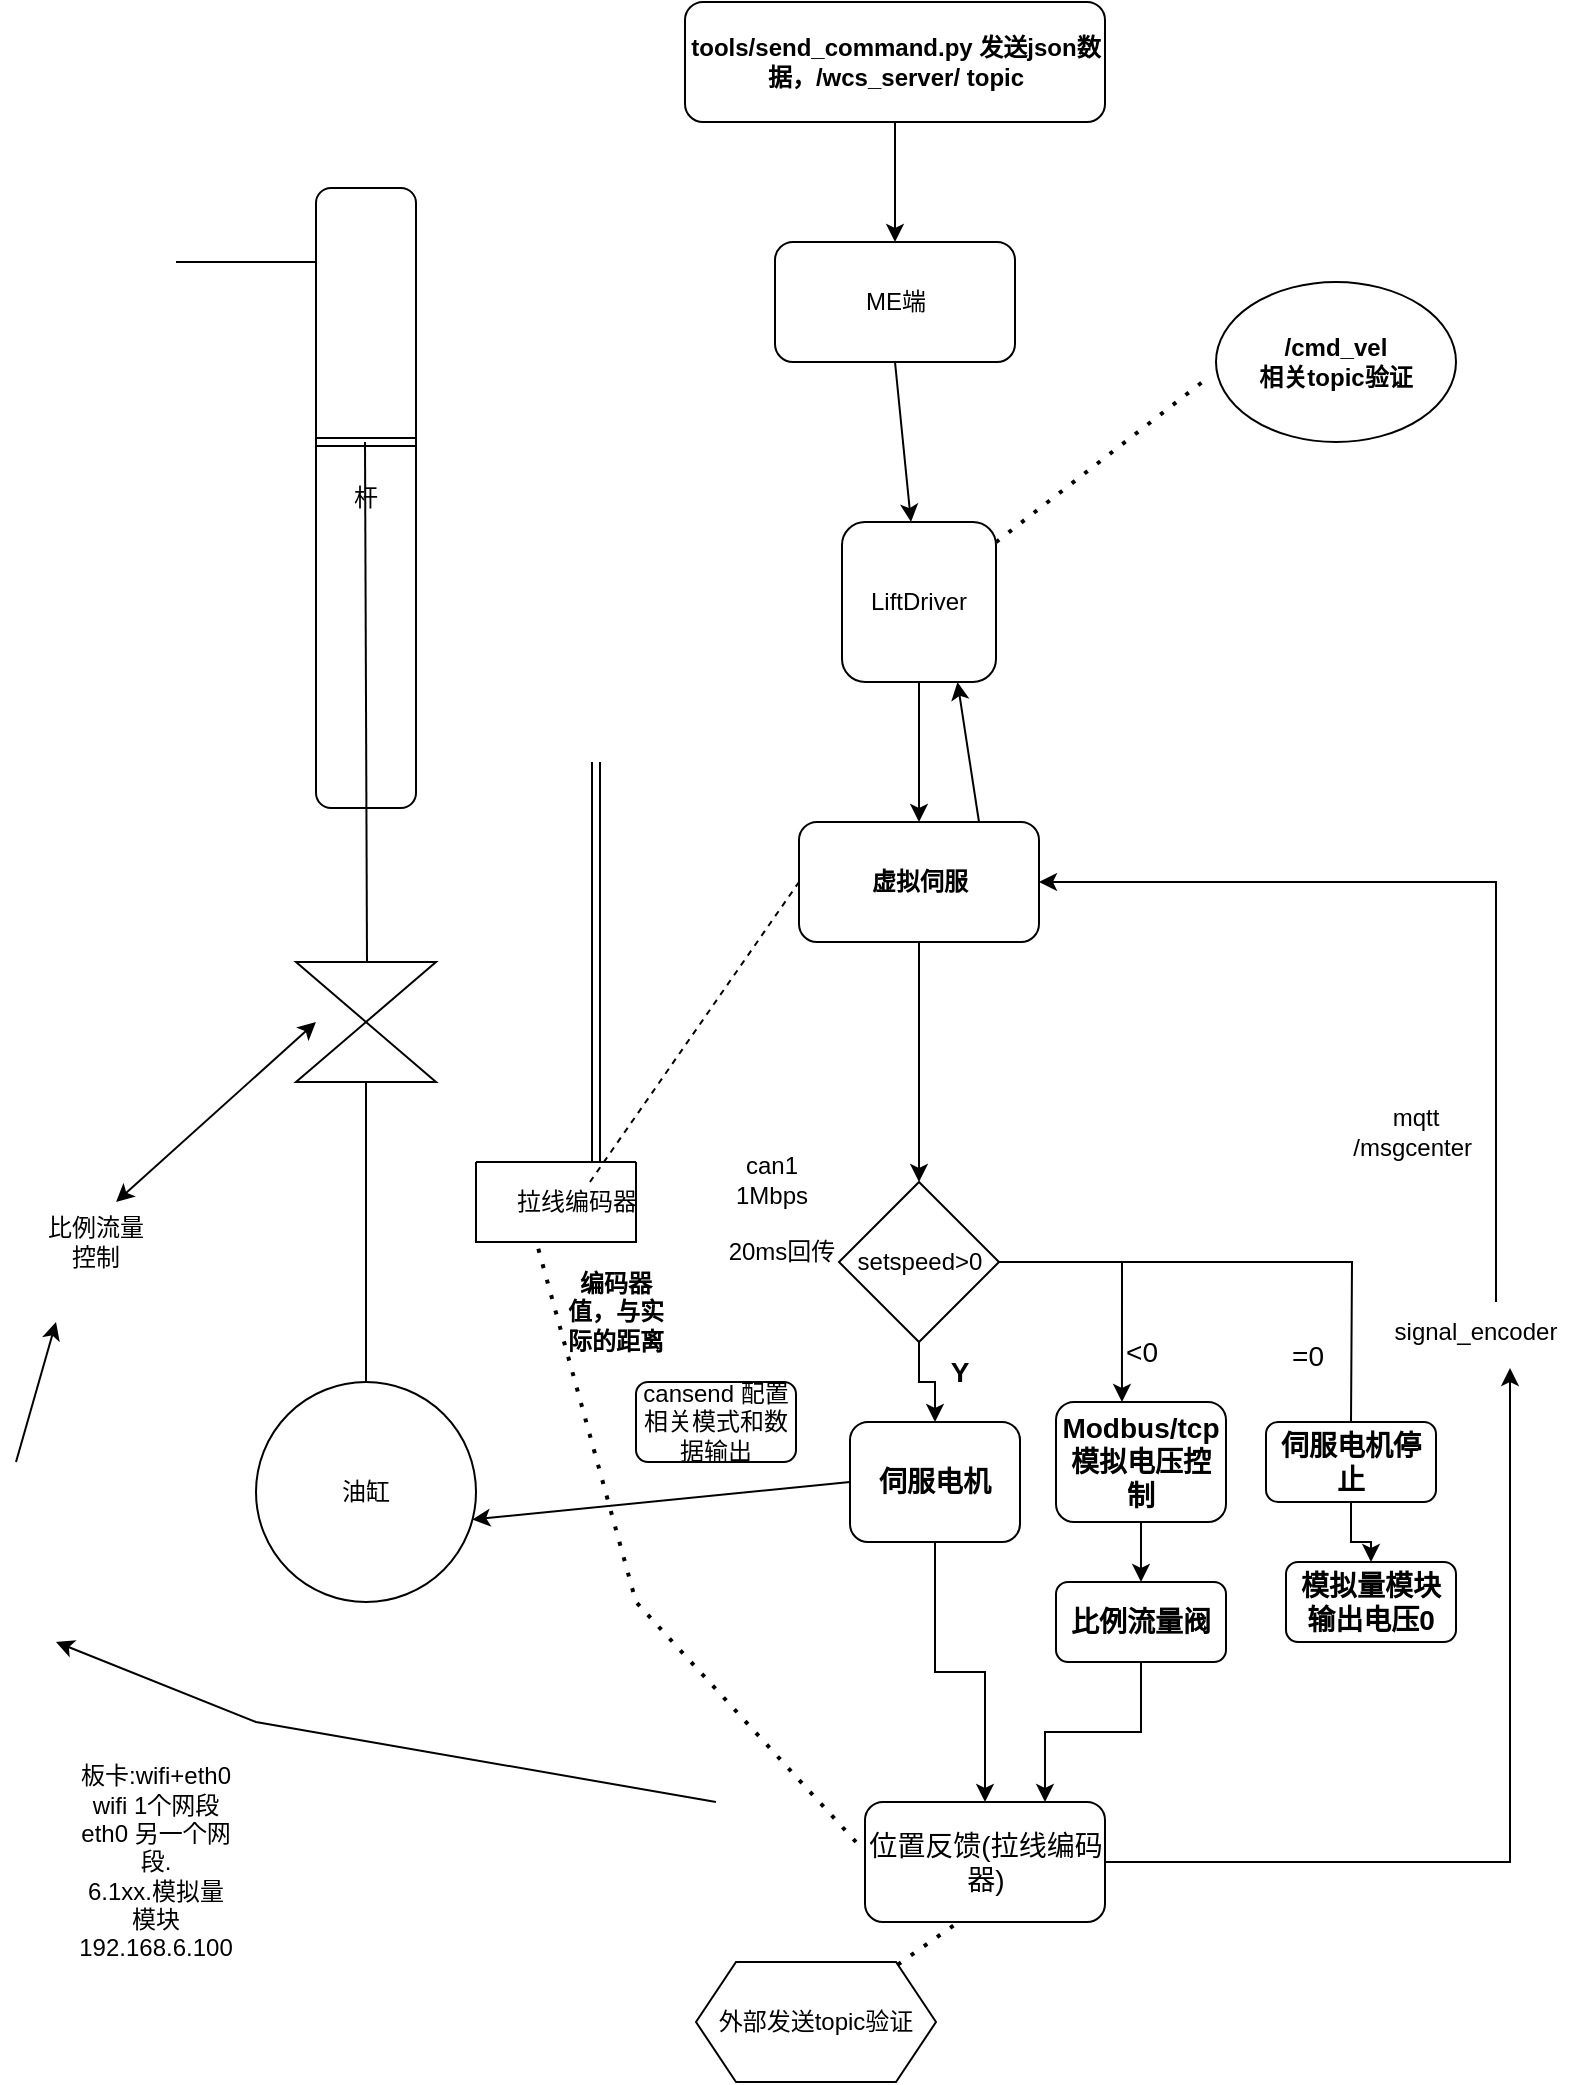 <mxfile version="20.2.0" type="github">
  <diagram id="Uv1PPevyKDhio1jruvgt" name="Page-1">
    <mxGraphModel dx="1350" dy="773" grid="1" gridSize="10" guides="1" tooltips="1" connect="1" arrows="1" fold="1" page="1" pageScale="1" pageWidth="850" pageHeight="1100" math="0" shadow="0">
      <root>
        <mxCell id="0" />
        <mxCell id="1" parent="0" />
        <mxCell id="BvXIC0Oa_9aoLFbftnIB-10" style="edgeStyle=orthogonalEdgeStyle;rounded=0;orthogonalLoop=1;jettySize=auto;html=1;exitX=0.5;exitY=1;exitDx=0;exitDy=0;entryX=0.5;entryY=0;entryDx=0;entryDy=0;fontSize=14;" parent="1" source="ZdjtLYGXI-j0EzLjHC-S-1" target="5yJCihV8kMHdl1GdPkC9-1" edge="1">
          <mxGeometry relative="1" as="geometry" />
        </mxCell>
        <mxCell id="ZdjtLYGXI-j0EzLjHC-S-1" value="&lt;b&gt;虚拟伺服&lt;/b&gt;" style="rounded=1;whiteSpace=wrap;html=1;" parent="1" vertex="1">
          <mxGeometry x="451.5" y="460" width="120" height="60" as="geometry" />
        </mxCell>
        <mxCell id="ZdjtLYGXI-j0EzLjHC-S-2" value="杆" style="rounded=1;whiteSpace=wrap;html=1;" parent="1" vertex="1">
          <mxGeometry x="210" y="143" width="50" height="310" as="geometry" />
        </mxCell>
        <mxCell id="ZdjtLYGXI-j0EzLjHC-S-4" value="" style="endArrow=none;html=1;rounded=0;" parent="1" edge="1">
          <mxGeometry width="50" height="50" relative="1" as="geometry">
            <mxPoint x="235.5" y="530" as="sourcePoint" />
            <mxPoint x="234.5" y="270" as="targetPoint" />
          </mxGeometry>
        </mxCell>
        <mxCell id="ZdjtLYGXI-j0EzLjHC-S-5" value="" style="shape=collate;whiteSpace=wrap;html=1;" parent="1" vertex="1">
          <mxGeometry x="200" y="530" width="70" height="60" as="geometry" />
        </mxCell>
        <mxCell id="ZdjtLYGXI-j0EzLjHC-S-6" value="" style="endArrow=none;html=1;rounded=0;entryX=0.5;entryY=1;entryDx=0;entryDy=0;" parent="1" target="ZdjtLYGXI-j0EzLjHC-S-5" edge="1">
          <mxGeometry width="50" height="50" relative="1" as="geometry">
            <mxPoint x="235" y="740" as="sourcePoint" />
            <mxPoint x="280" y="590" as="targetPoint" />
          </mxGeometry>
        </mxCell>
        <mxCell id="ZdjtLYGXI-j0EzLjHC-S-7" value="油缸" style="ellipse;whiteSpace=wrap;html=1;aspect=fixed;" parent="1" vertex="1">
          <mxGeometry x="180" y="740" width="110" height="110" as="geometry" />
        </mxCell>
        <mxCell id="ZdjtLYGXI-j0EzLjHC-S-8" value="" style="swimlane;startSize=0;" parent="1" vertex="1">
          <mxGeometry x="290" y="630" width="80" height="40" as="geometry" />
        </mxCell>
        <mxCell id="ZdjtLYGXI-j0EzLjHC-S-9" value="" style="shape=link;html=1;rounded=0;" parent="1" edge="1">
          <mxGeometry width="100" relative="1" as="geometry">
            <mxPoint x="210" y="270" as="sourcePoint" />
            <mxPoint x="260" y="270" as="targetPoint" />
          </mxGeometry>
        </mxCell>
        <mxCell id="ZdjtLYGXI-j0EzLjHC-S-10" value="" style="shape=link;html=1;rounded=0;entryX=0.75;entryY=0;entryDx=0;entryDy=0;" parent="1" target="ZdjtLYGXI-j0EzLjHC-S-8" edge="1">
          <mxGeometry width="100" relative="1" as="geometry">
            <mxPoint x="350" y="430" as="sourcePoint" />
            <mxPoint x="450" y="530" as="targetPoint" />
          </mxGeometry>
        </mxCell>
        <mxCell id="ZdjtLYGXI-j0EzLjHC-S-11" value="拉线编码器" style="text;html=1;align=center;verticalAlign=middle;resizable=0;points=[];autosize=1;strokeColor=none;fillColor=none;" parent="1" vertex="1">
          <mxGeometry x="300" y="640" width="80" height="20" as="geometry" />
        </mxCell>
        <mxCell id="ZdjtLYGXI-j0EzLjHC-S-13" value="ME端" style="rounded=1;whiteSpace=wrap;html=1;" parent="1" vertex="1">
          <mxGeometry x="439.5" y="170" width="120" height="60" as="geometry" />
        </mxCell>
        <mxCell id="ZdjtLYGXI-j0EzLjHC-S-15" value="can1 1Mbps" style="text;html=1;strokeColor=none;fillColor=none;align=center;verticalAlign=middle;whiteSpace=wrap;rounded=0;" parent="1" vertex="1">
          <mxGeometry x="408" y="624" width="60" height="30" as="geometry" />
        </mxCell>
        <mxCell id="ZdjtLYGXI-j0EzLjHC-S-16" value="比例流量控制" style="text;html=1;strokeColor=none;fillColor=none;align=center;verticalAlign=middle;whiteSpace=wrap;rounded=0;" parent="1" vertex="1">
          <mxGeometry x="70" y="640" width="60" height="60" as="geometry" />
        </mxCell>
        <mxCell id="ZdjtLYGXI-j0EzLjHC-S-17" value="" style="endArrow=classic;startArrow=classic;html=1;rounded=0;" parent="1" edge="1">
          <mxGeometry width="50" height="50" relative="1" as="geometry">
            <mxPoint x="110" y="650" as="sourcePoint" />
            <mxPoint x="210" y="560" as="targetPoint" />
          </mxGeometry>
        </mxCell>
        <mxCell id="ZdjtLYGXI-j0EzLjHC-S-18" value="mqtt /msgcenter&amp;nbsp;" style="text;html=1;strokeColor=none;fillColor=none;align=center;verticalAlign=middle;whiteSpace=wrap;rounded=0;" parent="1" vertex="1">
          <mxGeometry x="730" y="600" width="60" height="30" as="geometry" />
        </mxCell>
        <mxCell id="ZdjtLYGXI-j0EzLjHC-S-22" value="" style="endArrow=classic;html=1;rounded=0;" parent="1" edge="1">
          <mxGeometry width="50" height="50" relative="1" as="geometry">
            <mxPoint x="410" y="950" as="sourcePoint" />
            <mxPoint x="80" y="870" as="targetPoint" />
            <Array as="points">
              <mxPoint x="180" y="910" />
            </Array>
          </mxGeometry>
        </mxCell>
        <mxCell id="ZdjtLYGXI-j0EzLjHC-S-23" value="&lt;b&gt;编码器值，与实际的距离&lt;/b&gt;" style="text;html=1;strokeColor=none;fillColor=none;align=center;verticalAlign=middle;whiteSpace=wrap;rounded=0;" parent="1" vertex="1">
          <mxGeometry x="330" y="690" width="60" height="30" as="geometry" />
        </mxCell>
        <mxCell id="ZdjtLYGXI-j0EzLjHC-S-24" value="cansend 配置相关模式和数据输出" style="rounded=1;whiteSpace=wrap;html=1;" parent="1" vertex="1">
          <mxGeometry x="370" y="740" width="80" height="40" as="geometry" />
        </mxCell>
        <mxCell id="ZdjtLYGXI-j0EzLjHC-S-25" value="" style="endArrow=none;html=1;rounded=0;" parent="1" edge="1">
          <mxGeometry width="50" height="50" relative="1" as="geometry">
            <mxPoint x="140" y="180" as="sourcePoint" />
            <mxPoint x="210" y="180" as="targetPoint" />
          </mxGeometry>
        </mxCell>
        <mxCell id="ZdjtLYGXI-j0EzLjHC-S-28" value="" style="endArrow=classic;html=1;rounded=0;" parent="1" edge="1">
          <mxGeometry width="50" height="50" relative="1" as="geometry">
            <mxPoint x="60" y="780" as="sourcePoint" />
            <mxPoint x="80" y="710" as="targetPoint" />
          </mxGeometry>
        </mxCell>
        <mxCell id="BvXIC0Oa_9aoLFbftnIB-11" style="edgeStyle=orthogonalEdgeStyle;rounded=0;orthogonalLoop=1;jettySize=auto;html=1;exitX=1;exitY=0.5;exitDx=0;exitDy=0;fontSize=14;" parent="1" source="ZdjtLYGXI-j0EzLjHC-S-29" target="ZdjtLYGXI-j0EzLjHC-S-1" edge="1">
          <mxGeometry relative="1" as="geometry" />
        </mxCell>
        <mxCell id="ZdjtLYGXI-j0EzLjHC-S-29" value="LiftDriver" style="rounded=1;whiteSpace=wrap;html=1;direction=south;" parent="1" vertex="1">
          <mxGeometry x="473" y="310" width="77" height="80" as="geometry" />
        </mxCell>
        <mxCell id="ZdjtLYGXI-j0EzLjHC-S-31" value="外部发送topic验证" style="shape=hexagon;perimeter=hexagonPerimeter2;whiteSpace=wrap;html=1;fixedSize=1;" parent="1" vertex="1">
          <mxGeometry x="400" y="1030" width="120" height="60" as="geometry" />
        </mxCell>
        <mxCell id="ZdjtLYGXI-j0EzLjHC-S-32" value="" style="endArrow=none;dashed=1;html=1;dashPattern=1 3;strokeWidth=2;rounded=0;entryX=0.5;entryY=1;entryDx=0;entryDy=0;" parent="1" source="ZdjtLYGXI-j0EzLjHC-S-31" edge="1">
          <mxGeometry width="50" height="50" relative="1" as="geometry">
            <mxPoint x="730" y="940" as="sourcePoint" />
            <mxPoint x="602.5" y="960" as="targetPoint" />
          </mxGeometry>
        </mxCell>
        <mxCell id="ZdjtLYGXI-j0EzLjHC-S-33" value="" style="endArrow=classic;html=1;rounded=0;exitX=0.5;exitY=1;exitDx=0;exitDy=0;" parent="1" source="ZdjtLYGXI-j0EzLjHC-S-13" target="ZdjtLYGXI-j0EzLjHC-S-29" edge="1">
          <mxGeometry width="50" height="50" relative="1" as="geometry">
            <mxPoint x="400" y="370" as="sourcePoint" />
            <mxPoint x="450" y="320" as="targetPoint" />
          </mxGeometry>
        </mxCell>
        <mxCell id="ZdjtLYGXI-j0EzLjHC-S-34" value="20ms回传" style="text;html=1;strokeColor=none;fillColor=none;align=center;verticalAlign=middle;whiteSpace=wrap;rounded=0;" parent="1" vertex="1">
          <mxGeometry x="413" y="660" width="60" height="30" as="geometry" />
        </mxCell>
        <mxCell id="BvXIC0Oa_9aoLFbftnIB-9" style="edgeStyle=orthogonalEdgeStyle;rounded=0;orthogonalLoop=1;jettySize=auto;html=1;entryX=1;entryY=0.5;entryDx=0;entryDy=0;fontSize=14;" parent="1" source="ZdjtLYGXI-j0EzLjHC-S-37" target="ZdjtLYGXI-j0EzLjHC-S-1" edge="1">
          <mxGeometry relative="1" as="geometry">
            <Array as="points">
              <mxPoint x="800" y="490" />
            </Array>
          </mxGeometry>
        </mxCell>
        <mxCell id="ZdjtLYGXI-j0EzLjHC-S-37" value="signal_encoder" style="text;html=1;strokeColor=none;fillColor=none;align=center;verticalAlign=middle;whiteSpace=wrap;rounded=0;" parent="1" vertex="1">
          <mxGeometry x="740" y="700" width="100" height="30" as="geometry" />
        </mxCell>
        <mxCell id="bZBwHUKGw5rUKfdNZuir-1" value="&lt;b&gt;/cmd_vel&lt;br&gt;相关topic验证&lt;/b&gt;" style="ellipse;whiteSpace=wrap;html=1;" parent="1" vertex="1">
          <mxGeometry x="660" y="190" width="120" height="80" as="geometry" />
        </mxCell>
        <mxCell id="bZBwHUKGw5rUKfdNZuir-2" value="" style="endArrow=none;dashed=1;html=1;dashPattern=1 3;strokeWidth=2;rounded=0;entryX=-0.025;entryY=0.588;entryDx=0;entryDy=0;entryPerimeter=0;" parent="1" source="ZdjtLYGXI-j0EzLjHC-S-29" target="bZBwHUKGw5rUKfdNZuir-1" edge="1">
          <mxGeometry width="50" height="50" relative="1" as="geometry">
            <mxPoint x="640" y="280" as="sourcePoint" />
            <mxPoint x="690" y="230" as="targetPoint" />
          </mxGeometry>
        </mxCell>
        <mxCell id="jch9uC5gcHZ-2w2xDuGa-2" value="" style="edgeStyle=orthogonalEdgeStyle;rounded=0;orthogonalLoop=1;jettySize=auto;html=1;" parent="1" source="jch9uC5gcHZ-2w2xDuGa-1" target="ZdjtLYGXI-j0EzLjHC-S-13" edge="1">
          <mxGeometry relative="1" as="geometry" />
        </mxCell>
        <mxCell id="jch9uC5gcHZ-2w2xDuGa-1" value="&lt;b&gt;tools/send_command.py 发送json数据，/wcs_server/ topic&lt;/b&gt;" style="rounded=1;whiteSpace=wrap;html=1;" parent="1" vertex="1">
          <mxGeometry x="394.5" y="50" width="210" height="60" as="geometry" />
        </mxCell>
        <mxCell id="jch9uC5gcHZ-2w2xDuGa-6" value="" style="endArrow=classic;html=1;rounded=0;exitX=0.75;exitY=0;exitDx=0;exitDy=0;entryX=1;entryY=0.25;entryDx=0;entryDy=0;" parent="1" source="ZdjtLYGXI-j0EzLjHC-S-1" target="ZdjtLYGXI-j0EzLjHC-S-29" edge="1">
          <mxGeometry width="50" height="50" relative="1" as="geometry">
            <mxPoint x="400" y="480" as="sourcePoint" />
            <mxPoint x="540" y="400" as="targetPoint" />
            <Array as="points" />
          </mxGeometry>
        </mxCell>
        <mxCell id="5yJCihV8kMHdl1GdPkC9-6" style="edgeStyle=orthogonalEdgeStyle;rounded=0;orthogonalLoop=1;jettySize=auto;html=1;exitX=0.5;exitY=1;exitDx=0;exitDy=0;entryX=0.5;entryY=0;entryDx=0;entryDy=0;fontSize=14;" parent="1" source="5yJCihV8kMHdl1GdPkC9-1" target="5yJCihV8kMHdl1GdPkC9-4" edge="1">
          <mxGeometry relative="1" as="geometry" />
        </mxCell>
        <mxCell id="BvXIC0Oa_9aoLFbftnIB-3" style="edgeStyle=orthogonalEdgeStyle;rounded=0;orthogonalLoop=1;jettySize=auto;html=1;exitX=1;exitY=0.5;exitDx=0;exitDy=0;entryX=0.388;entryY=0;entryDx=0;entryDy=0;entryPerimeter=0;fontSize=14;" parent="1" source="5yJCihV8kMHdl1GdPkC9-1" target="BvXIC0Oa_9aoLFbftnIB-1" edge="1">
          <mxGeometry relative="1" as="geometry" />
        </mxCell>
        <mxCell id="5yJCihV8kMHdl1GdPkC9-1" value="setspeed&amp;gt;0" style="rhombus;whiteSpace=wrap;html=1;" parent="1" vertex="1">
          <mxGeometry x="471.5" y="640" width="80" height="80" as="geometry" />
        </mxCell>
        <mxCell id="BvXIC0Oa_9aoLFbftnIB-6" style="edgeStyle=orthogonalEdgeStyle;rounded=0;orthogonalLoop=1;jettySize=auto;html=1;fontSize=14;" parent="1" source="5yJCihV8kMHdl1GdPkC9-4" target="BvXIC0Oa_9aoLFbftnIB-5" edge="1">
          <mxGeometry relative="1" as="geometry" />
        </mxCell>
        <mxCell id="5yJCihV8kMHdl1GdPkC9-4" value="伺服电机" style="rounded=1;whiteSpace=wrap;html=1;fontStyle=1;fontSize=14;" parent="1" vertex="1">
          <mxGeometry x="477" y="760" width="85" height="60" as="geometry" />
        </mxCell>
        <mxCell id="5yJCihV8kMHdl1GdPkC9-7" value="" style="endArrow=classic;html=1;rounded=0;fontSize=14;entryX=0.983;entryY=0.625;entryDx=0;entryDy=0;entryPerimeter=0;exitX=0;exitY=0.5;exitDx=0;exitDy=0;" parent="1" source="5yJCihV8kMHdl1GdPkC9-4" target="ZdjtLYGXI-j0EzLjHC-S-7" edge="1">
          <mxGeometry width="50" height="50" relative="1" as="geometry">
            <mxPoint x="507" y="600" as="sourcePoint" />
            <mxPoint x="340" y="810" as="targetPoint" />
            <Array as="points" />
          </mxGeometry>
        </mxCell>
        <mxCell id="5yJCihV8kMHdl1GdPkC9-10" value="&lt;b&gt;Y&lt;/b&gt;" style="text;html=1;strokeColor=none;fillColor=none;align=center;verticalAlign=middle;whiteSpace=wrap;rounded=0;fontSize=14;" parent="1" vertex="1">
          <mxGeometry x="502" y="720" width="60" height="30" as="geometry" />
        </mxCell>
        <mxCell id="5yJCihV8kMHdl1GdPkC9-11" value="&amp;lt;0" style="text;html=1;strokeColor=none;fillColor=none;align=center;verticalAlign=middle;whiteSpace=wrap;rounded=0;fontSize=14;" parent="1" vertex="1">
          <mxGeometry x="592.5" y="710" width="60" height="30" as="geometry" />
        </mxCell>
        <mxCell id="5yJCihV8kMHdl1GdPkC9-12" value="" style="endArrow=none;dashed=1;html=1;rounded=0;fontSize=14;entryX=0;entryY=0.5;entryDx=0;entryDy=0;" parent="1" source="ZdjtLYGXI-j0EzLjHC-S-11" target="ZdjtLYGXI-j0EzLjHC-S-1" edge="1">
          <mxGeometry width="50" height="50" relative="1" as="geometry">
            <mxPoint x="450" y="720" as="sourcePoint" />
            <mxPoint x="500" y="670" as="targetPoint" />
          </mxGeometry>
        </mxCell>
        <mxCell id="BvXIC0Oa_9aoLFbftnIB-4" value="" style="edgeStyle=orthogonalEdgeStyle;rounded=0;orthogonalLoop=1;jettySize=auto;html=1;fontSize=14;" parent="1" source="BvXIC0Oa_9aoLFbftnIB-1" target="BvXIC0Oa_9aoLFbftnIB-2" edge="1">
          <mxGeometry relative="1" as="geometry" />
        </mxCell>
        <mxCell id="BvXIC0Oa_9aoLFbftnIB-1" value="Modbus/tcp模拟电压控制" style="rounded=1;whiteSpace=wrap;html=1;fontStyle=1;fontSize=14;" parent="1" vertex="1">
          <mxGeometry x="580" y="750" width="85" height="60" as="geometry" />
        </mxCell>
        <mxCell id="BvXIC0Oa_9aoLFbftnIB-7" style="edgeStyle=orthogonalEdgeStyle;rounded=0;orthogonalLoop=1;jettySize=auto;html=1;exitX=0.5;exitY=1;exitDx=0;exitDy=0;fontSize=14;entryX=0.75;entryY=0;entryDx=0;entryDy=0;" parent="1" source="BvXIC0Oa_9aoLFbftnIB-2" edge="1" target="BvXIC0Oa_9aoLFbftnIB-5">
          <mxGeometry relative="1" as="geometry">
            <mxPoint x="640" y="920" as="targetPoint" />
          </mxGeometry>
        </mxCell>
        <mxCell id="BvXIC0Oa_9aoLFbftnIB-2" value="比例流量阀" style="rounded=1;whiteSpace=wrap;html=1;fontStyle=1;fontSize=14;" parent="1" vertex="1">
          <mxGeometry x="580" y="840" width="85" height="40" as="geometry" />
        </mxCell>
        <mxCell id="BvXIC0Oa_9aoLFbftnIB-8" style="edgeStyle=orthogonalEdgeStyle;rounded=0;orthogonalLoop=1;jettySize=auto;html=1;entryX=0.67;entryY=1.1;entryDx=0;entryDy=0;entryPerimeter=0;fontSize=14;" parent="1" source="BvXIC0Oa_9aoLFbftnIB-5" target="ZdjtLYGXI-j0EzLjHC-S-37" edge="1">
          <mxGeometry relative="1" as="geometry" />
        </mxCell>
        <mxCell id="BvXIC0Oa_9aoLFbftnIB-5" value="位置反馈(拉线编码器)" style="rounded=1;whiteSpace=wrap;html=1;fontSize=14;" parent="1" vertex="1">
          <mxGeometry x="484.5" y="950" width="120" height="60" as="geometry" />
        </mxCell>
        <mxCell id="rsGYJd1zdUsUm8Rm8bc5-1" value="模拟量模块输出电压0" style="rounded=1;whiteSpace=wrap;html=1;fontStyle=1;fontSize=14;" vertex="1" parent="1">
          <mxGeometry x="695" y="830" width="85" height="40" as="geometry" />
        </mxCell>
        <mxCell id="rsGYJd1zdUsUm8Rm8bc5-7" value="" style="edgeStyle=orthogonalEdgeStyle;rounded=0;orthogonalLoop=1;jettySize=auto;html=1;" edge="1" parent="1" source="rsGYJd1zdUsUm8Rm8bc5-2" target="rsGYJd1zdUsUm8Rm8bc5-1">
          <mxGeometry relative="1" as="geometry" />
        </mxCell>
        <mxCell id="rsGYJd1zdUsUm8Rm8bc5-2" value="伺服电机停止" style="rounded=1;whiteSpace=wrap;html=1;fontStyle=1;fontSize=14;" vertex="1" parent="1">
          <mxGeometry x="685" y="760" width="85" height="40" as="geometry" />
        </mxCell>
        <mxCell id="rsGYJd1zdUsUm8Rm8bc5-3" value="" style="endArrow=none;html=1;rounded=0;exitX=0.5;exitY=0;exitDx=0;exitDy=0;" edge="1" parent="1" source="rsGYJd1zdUsUm8Rm8bc5-2">
          <mxGeometry width="50" height="50" relative="1" as="geometry">
            <mxPoint x="400" y="1000" as="sourcePoint" />
            <mxPoint x="610" y="680" as="targetPoint" />
            <Array as="points">
              <mxPoint x="728" y="680" />
            </Array>
          </mxGeometry>
        </mxCell>
        <mxCell id="rsGYJd1zdUsUm8Rm8bc5-8" value="=0" style="text;html=1;strokeColor=none;fillColor=none;align=center;verticalAlign=middle;whiteSpace=wrap;rounded=0;fontSize=14;" vertex="1" parent="1">
          <mxGeometry x="675.5" y="712" width="60" height="30" as="geometry" />
        </mxCell>
        <mxCell id="rsGYJd1zdUsUm8Rm8bc5-11" value="板卡:wifi+eth0&lt;br&gt;wifi 1个网段&lt;br&gt;eth0 另一个网段.&lt;br&gt;6.1xx.模拟量模块192.168.6.100" style="text;html=1;strokeColor=none;fillColor=none;align=center;verticalAlign=middle;whiteSpace=wrap;rounded=0;" vertex="1" parent="1">
          <mxGeometry x="90" y="940" width="80" height="80" as="geometry" />
        </mxCell>
        <mxCell id="rsGYJd1zdUsUm8Rm8bc5-12" value="" style="endArrow=none;dashed=1;html=1;dashPattern=1 3;strokeWidth=2;rounded=0;entryX=0.388;entryY=1.075;entryDx=0;entryDy=0;entryPerimeter=0;" edge="1" parent="1" target="ZdjtLYGXI-j0EzLjHC-S-8">
          <mxGeometry width="50" height="50" relative="1" as="geometry">
            <mxPoint x="480" y="970" as="sourcePoint" />
            <mxPoint x="450" y="920" as="targetPoint" />
            <Array as="points">
              <mxPoint x="370" y="850" />
            </Array>
          </mxGeometry>
        </mxCell>
      </root>
    </mxGraphModel>
  </diagram>
</mxfile>
